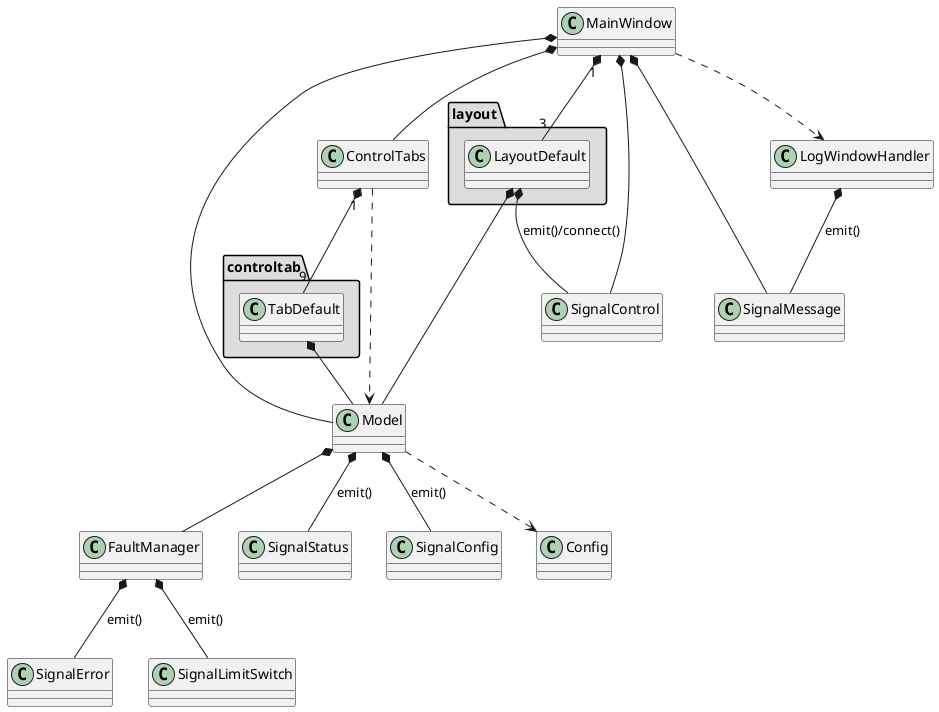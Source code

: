 @startuml
package "layout" #DDDDDD {
  class LayoutDefault
}

package "controltab" #DDDDDD {
  class TabDefault
}

MainWindow *-- Model
MainWindow *-- ControlTabs
MainWindow "1" *-- "3" LayoutDefault
MainWindow *-- SignalControl
MainWindow *-- SignalMessage
MainWindow ..> LogWindowHandler

Model *-- FaultManager
Model *-- SignalStatus : emit()
Model *-- SignalConfig : emit()
Model ..> Config
FaultManager *-- SignalError : emit()
FaultManager *-- SignalLimitSwitch : emit()

LayoutDefault *-- Model
LayoutDefault *-- SignalControl : emit()/connect()

LogWindowHandler *-- SignalMessage : emit()

ControlTabs ..> Model
ControlTabs "1" *-- "9" TabDefault

TabDefault *-- Model
@enduml
